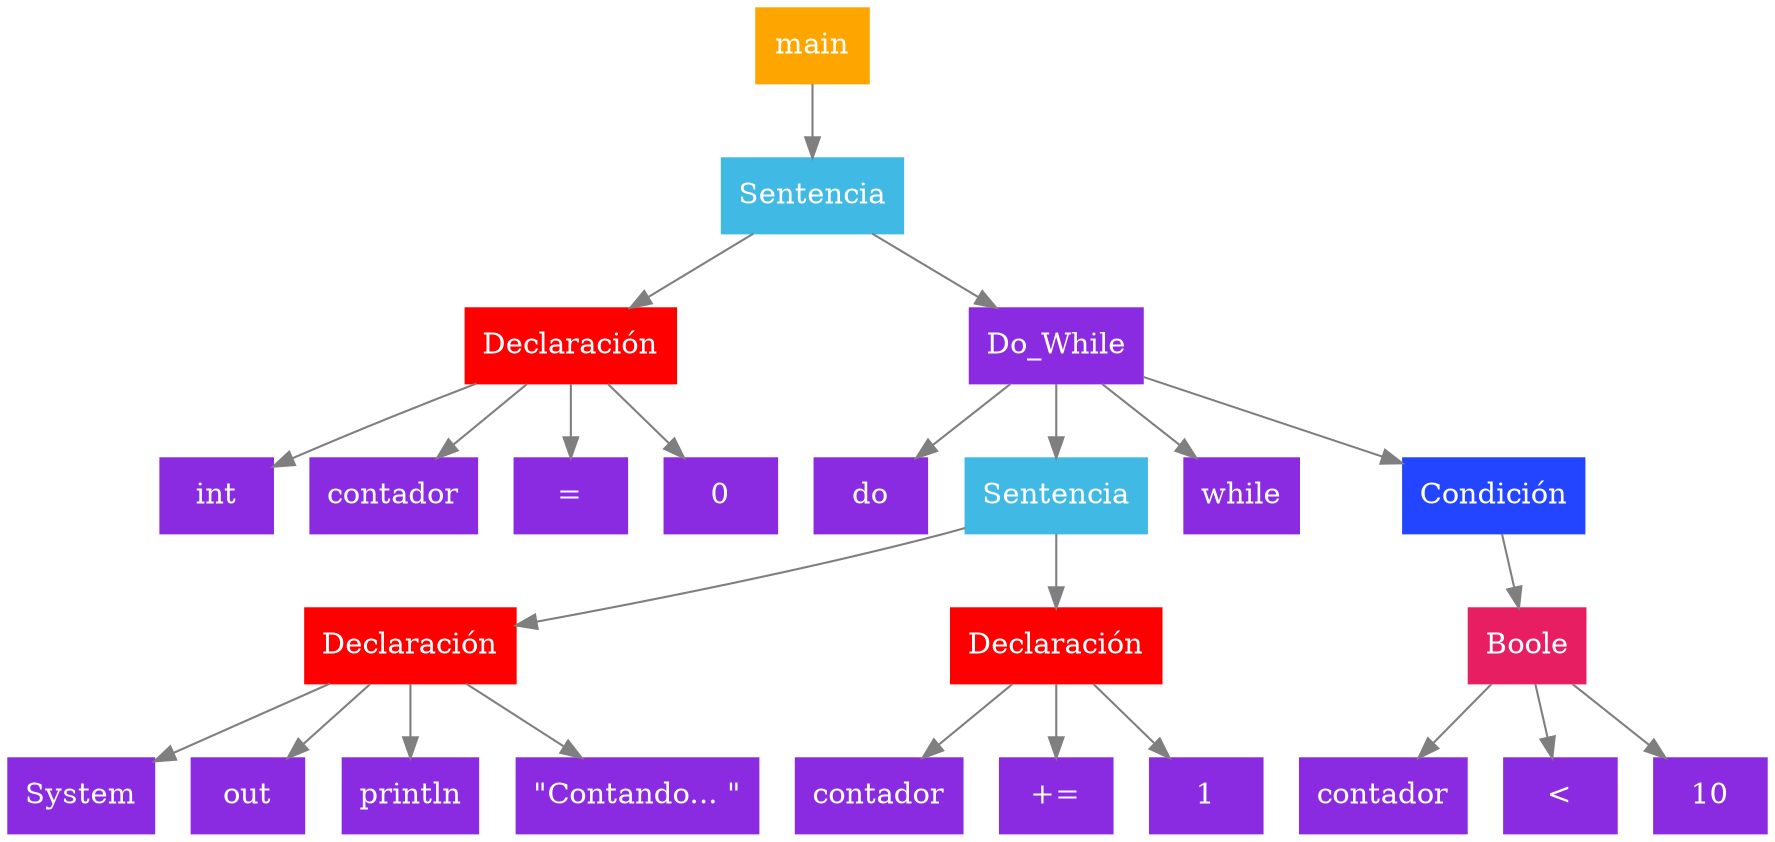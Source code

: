 digraph G {node [shape=box, style=filled, fontsize=14, color="#40b9e5" fontcolor="#FFFFFF"]; edge[color=gray50 fontcolor=gray50];rankdir=UD 
graph [ dpi = 300];

"27 main"  [label="main", color="#ffa500"]
"26 Sentencia" [label="Sentencia", color="#40b9e5"]
"26 Sentencia"  [label="Sentencia", color="#40b9e5"]
"1 Declaración" [label="Declaración", color="#FF0000"]
"1 Declaración"  [label="Declaración", color="#FF0000"]
"2 int" [label="int", color="#8A2BE2"]
"1 Declaración"  [label="Declaración", color="#FF0000"]
"3 contador" [label="contador", color="#8A2BE2"]
"1 Declaración"  [label="Declaración", color="#FF0000"]
"4 =" [label="=", color="#8A2BE2"]
"1 Declaración"  [label="Declaración", color="#FF0000"]
"5 0" [label="0", color="#8A2BE2"]
"26 Sentencia"  [label="Sentencia", color="#40b9e5"]
"22 Do_While" [label="Do_While", color="#8A2BE2"]
"22 Do_While"  [label="Do_While", color="#8A2BE2"]
"23 do" [label="do", color="#8A2BE2"]
"22 Do_While"  [label="Do_While", color="#8A2BE2"]
"17 Sentencia" [label="Sentencia", color="#40b9e5"]
"17 Sentencia"  [label="Sentencia", color="#40b9e5"]
"7 Declaración" [label="Declaración", color="#FF0000"]
"7 Declaración"  [label="Declaración", color="#FF0000"]
"8 System" [label="System", color="#8A2BE2"]
"7 Declaración"  [label="Declaración", color="#FF0000"]
"9 out" [label="out", color="#8A2BE2"]
"7 Declaración"  [label="Declaración", color="#FF0000"]
"10 println" [label="println", color="#8A2BE2"]
"7 Declaración"  [label="Declaración", color="#FF0000"]
"11 \"Contando... \"" [label="\"Contando... \"", color="#8A2BE2"]
"17 Sentencia"  [label="Sentencia", color="#40b9e5"]
"13 Declaración" [label="Declaración", color="#FF0000"]
"13 Declaración"  [label="Declaración", color="#FF0000"]
"14 contador" [label="contador", color="#8A2BE2"]
"13 Declaración"  [label="Declaración", color="#FF0000"]
"15 +=" [label="+=", color="#8A2BE2"]
"13 Declaración"  [label="Declaración", color="#FF0000"]
"16 1" [label="1", color="#8A2BE2"]
"22 Do_While"  [label="Do_While", color="#8A2BE2"]
"24 while" [label="while", color="#8A2BE2"]
"22 Do_While"  [label="Do_While", color="#8A2BE2"]
"25 Condición" [label="Condición", color="#2345FF"]
"25 Condición"  [label="Condición", color="#2345FF"]
"18 Boole" [label="Boole", color="#e81e62"]
"18 Boole"  [label="Boole", color="#e81e62"]
"19 contador" [label="contador", color="#8A2BE2"]
"18 Boole"  [label="Boole", color="#e81e62"]
"20 <" [label="<", color="#8A2BE2"]
"18 Boole"  [label="Boole", color="#e81e62"]
"21 10" [label="10", color="#8A2BE2"]

"27 main" -> "26 Sentencia"
"26 Sentencia" -> "1 Declaración"
"1 Declaración" -> "2 int"
"1 Declaración" -> "3 contador"
"1 Declaración" -> "4 ="
"1 Declaración" -> "5 0"
"26 Sentencia" -> "22 Do_While"
"22 Do_While" -> "23 do"
"22 Do_While" -> "17 Sentencia"
"17 Sentencia" -> "7 Declaración"
"7 Declaración" -> "8 System"
"7 Declaración" -> "9 out"
"7 Declaración" -> "10 println"
"7 Declaración" -> "11 \"Contando... \""
"17 Sentencia" -> "13 Declaración"
"13 Declaración" -> "14 contador"
"13 Declaración" -> "15 +="
"13 Declaración" -> "16 1"
"22 Do_While" -> "24 while"
"22 Do_While" -> "25 Condición"
"25 Condición" -> "18 Boole"
"18 Boole" -> "19 contador"
"18 Boole" -> "20 <"
"18 Boole" -> "21 10"


}

